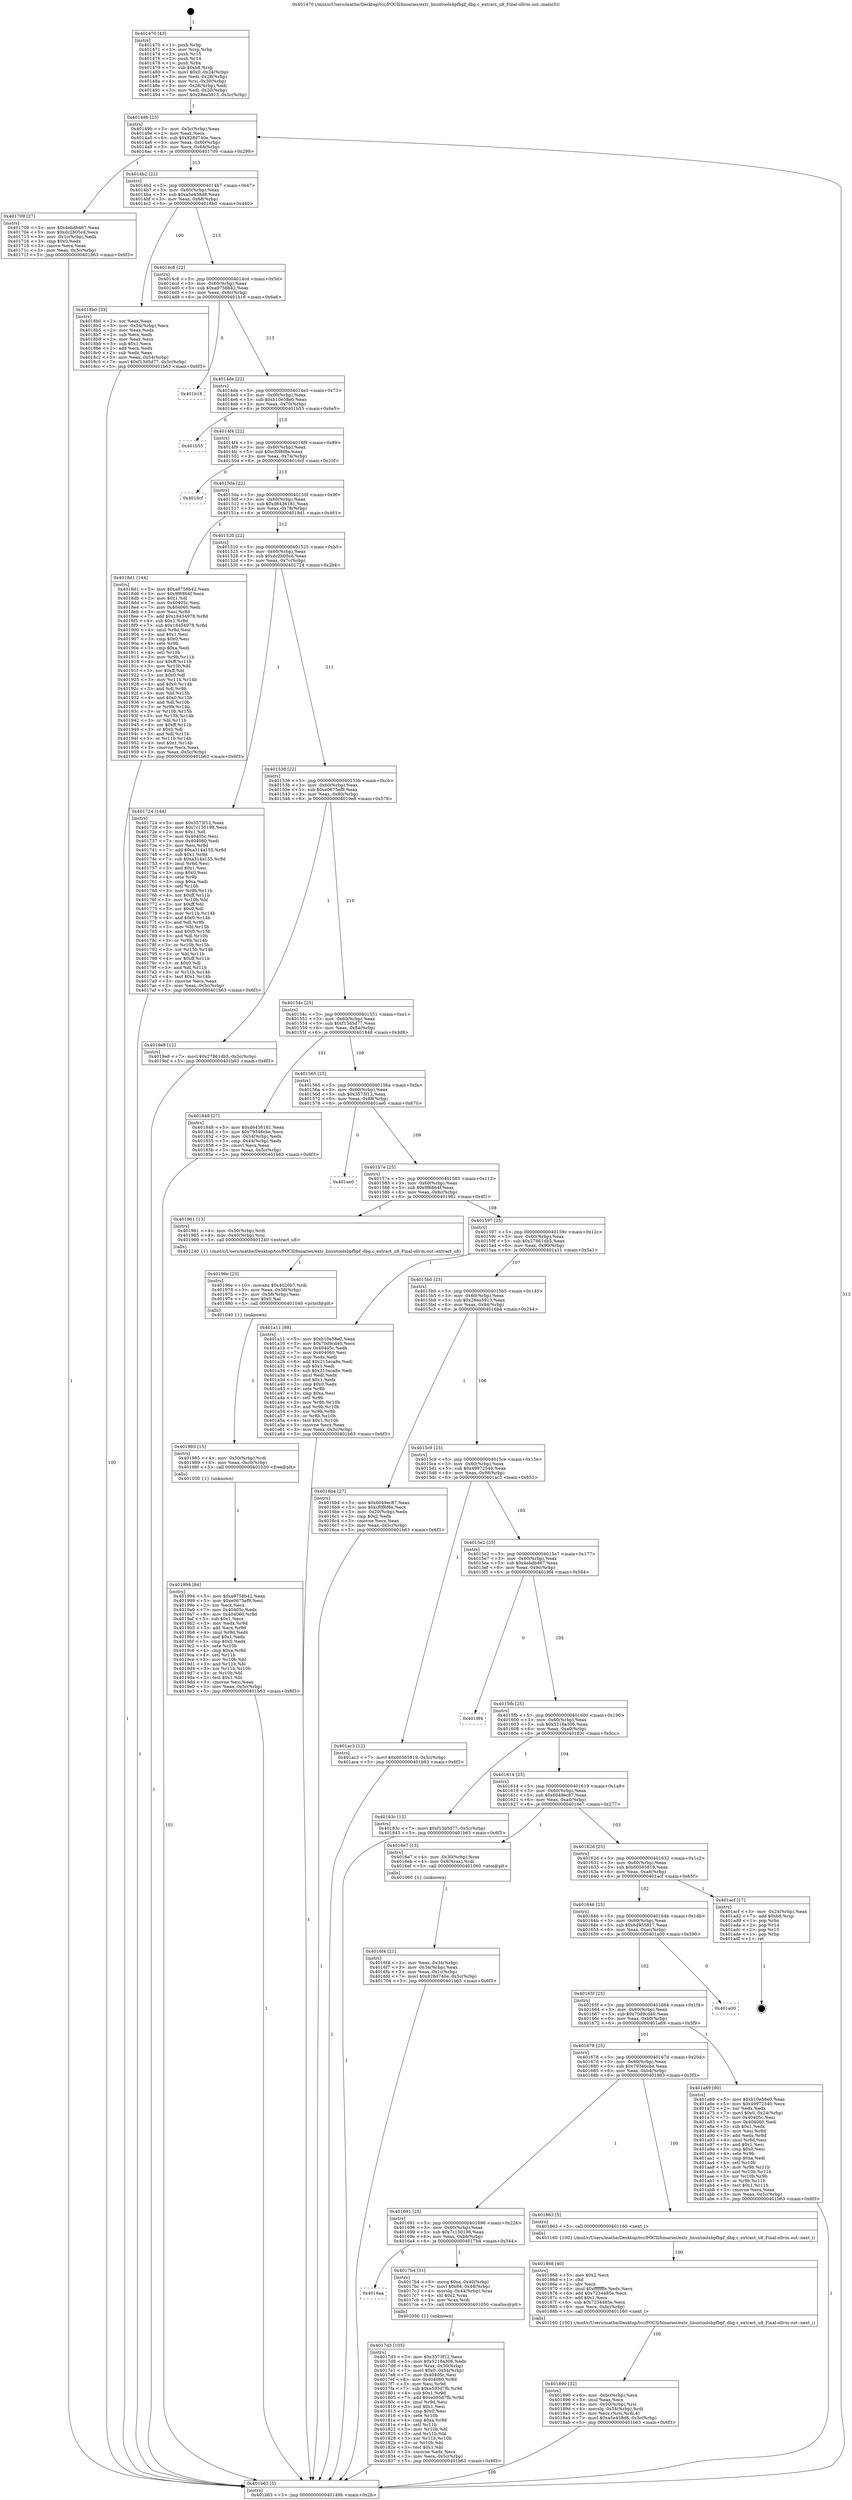 digraph "0x401470" {
  label = "0x401470 (/mnt/c/Users/mathe/Desktop/tcc/POCII/binaries/extr_linuxtoolsbpfbpf_dbg.c_extract_u8_Final-ollvm.out::main(0))"
  labelloc = "t"
  node[shape=record]

  Entry [label="",width=0.3,height=0.3,shape=circle,fillcolor=black,style=filled]
  "0x40149b" [label="{
     0x40149b [23]\l
     | [instrs]\l
     &nbsp;&nbsp;0x40149b \<+3\>: mov -0x5c(%rbp),%eax\l
     &nbsp;&nbsp;0x40149e \<+2\>: mov %eax,%ecx\l
     &nbsp;&nbsp;0x4014a0 \<+6\>: sub $0x828d740e,%ecx\l
     &nbsp;&nbsp;0x4014a6 \<+3\>: mov %eax,-0x60(%rbp)\l
     &nbsp;&nbsp;0x4014a9 \<+3\>: mov %ecx,-0x64(%rbp)\l
     &nbsp;&nbsp;0x4014ac \<+6\>: je 0000000000401709 \<main+0x299\>\l
  }"]
  "0x401709" [label="{
     0x401709 [27]\l
     | [instrs]\l
     &nbsp;&nbsp;0x401709 \<+5\>: mov $0x4ebdb467,%eax\l
     &nbsp;&nbsp;0x40170e \<+5\>: mov $0xdc2b05cd,%ecx\l
     &nbsp;&nbsp;0x401713 \<+3\>: mov -0x1c(%rbp),%edx\l
     &nbsp;&nbsp;0x401716 \<+3\>: cmp $0x0,%edx\l
     &nbsp;&nbsp;0x401719 \<+3\>: cmove %ecx,%eax\l
     &nbsp;&nbsp;0x40171c \<+3\>: mov %eax,-0x5c(%rbp)\l
     &nbsp;&nbsp;0x40171f \<+5\>: jmp 0000000000401b63 \<main+0x6f3\>\l
  }"]
  "0x4014b2" [label="{
     0x4014b2 [22]\l
     | [instrs]\l
     &nbsp;&nbsp;0x4014b2 \<+5\>: jmp 00000000004014b7 \<main+0x47\>\l
     &nbsp;&nbsp;0x4014b7 \<+3\>: mov -0x60(%rbp),%eax\l
     &nbsp;&nbsp;0x4014ba \<+5\>: sub $0xa5e458d8,%eax\l
     &nbsp;&nbsp;0x4014bf \<+3\>: mov %eax,-0x68(%rbp)\l
     &nbsp;&nbsp;0x4014c2 \<+6\>: je 00000000004018b0 \<main+0x440\>\l
  }"]
  Exit [label="",width=0.3,height=0.3,shape=circle,fillcolor=black,style=filled,peripheries=2]
  "0x4018b0" [label="{
     0x4018b0 [33]\l
     | [instrs]\l
     &nbsp;&nbsp;0x4018b0 \<+2\>: xor %eax,%eax\l
     &nbsp;&nbsp;0x4018b2 \<+3\>: mov -0x54(%rbp),%ecx\l
     &nbsp;&nbsp;0x4018b5 \<+2\>: mov %eax,%edx\l
     &nbsp;&nbsp;0x4018b7 \<+2\>: sub %ecx,%edx\l
     &nbsp;&nbsp;0x4018b9 \<+2\>: mov %eax,%ecx\l
     &nbsp;&nbsp;0x4018bb \<+3\>: sub $0x1,%ecx\l
     &nbsp;&nbsp;0x4018be \<+2\>: add %ecx,%edx\l
     &nbsp;&nbsp;0x4018c0 \<+2\>: sub %edx,%eax\l
     &nbsp;&nbsp;0x4018c2 \<+3\>: mov %eax,-0x54(%rbp)\l
     &nbsp;&nbsp;0x4018c5 \<+7\>: movl $0xf13d5d77,-0x5c(%rbp)\l
     &nbsp;&nbsp;0x4018cc \<+5\>: jmp 0000000000401b63 \<main+0x6f3\>\l
  }"]
  "0x4014c8" [label="{
     0x4014c8 [22]\l
     | [instrs]\l
     &nbsp;&nbsp;0x4014c8 \<+5\>: jmp 00000000004014cd \<main+0x5d\>\l
     &nbsp;&nbsp;0x4014cd \<+3\>: mov -0x60(%rbp),%eax\l
     &nbsp;&nbsp;0x4014d0 \<+5\>: sub $0xa9758b42,%eax\l
     &nbsp;&nbsp;0x4014d5 \<+3\>: mov %eax,-0x6c(%rbp)\l
     &nbsp;&nbsp;0x4014d8 \<+6\>: je 0000000000401b16 \<main+0x6a6\>\l
  }"]
  "0x401994" [label="{
     0x401994 [84]\l
     | [instrs]\l
     &nbsp;&nbsp;0x401994 \<+5\>: mov $0xa9758b42,%eax\l
     &nbsp;&nbsp;0x401999 \<+5\>: mov $0xe0675ef9,%esi\l
     &nbsp;&nbsp;0x40199e \<+2\>: xor %ecx,%ecx\l
     &nbsp;&nbsp;0x4019a0 \<+7\>: mov 0x40405c,%edx\l
     &nbsp;&nbsp;0x4019a7 \<+8\>: mov 0x404060,%r8d\l
     &nbsp;&nbsp;0x4019af \<+3\>: sub $0x1,%ecx\l
     &nbsp;&nbsp;0x4019b2 \<+3\>: mov %edx,%r9d\l
     &nbsp;&nbsp;0x4019b5 \<+3\>: add %ecx,%r9d\l
     &nbsp;&nbsp;0x4019b8 \<+4\>: imul %r9d,%edx\l
     &nbsp;&nbsp;0x4019bc \<+3\>: and $0x1,%edx\l
     &nbsp;&nbsp;0x4019bf \<+3\>: cmp $0x0,%edx\l
     &nbsp;&nbsp;0x4019c2 \<+4\>: sete %r10b\l
     &nbsp;&nbsp;0x4019c6 \<+4\>: cmp $0xa,%r8d\l
     &nbsp;&nbsp;0x4019ca \<+4\>: setl %r11b\l
     &nbsp;&nbsp;0x4019ce \<+3\>: mov %r10b,%bl\l
     &nbsp;&nbsp;0x4019d1 \<+3\>: and %r11b,%bl\l
     &nbsp;&nbsp;0x4019d4 \<+3\>: xor %r11b,%r10b\l
     &nbsp;&nbsp;0x4019d7 \<+3\>: or %r10b,%bl\l
     &nbsp;&nbsp;0x4019da \<+3\>: test $0x1,%bl\l
     &nbsp;&nbsp;0x4019dd \<+3\>: cmovne %esi,%eax\l
     &nbsp;&nbsp;0x4019e0 \<+3\>: mov %eax,-0x5c(%rbp)\l
     &nbsp;&nbsp;0x4019e3 \<+5\>: jmp 0000000000401b63 \<main+0x6f3\>\l
  }"]
  "0x401b16" [label="{
     0x401b16\l
  }", style=dashed]
  "0x4014de" [label="{
     0x4014de [22]\l
     | [instrs]\l
     &nbsp;&nbsp;0x4014de \<+5\>: jmp 00000000004014e3 \<main+0x73\>\l
     &nbsp;&nbsp;0x4014e3 \<+3\>: mov -0x60(%rbp),%eax\l
     &nbsp;&nbsp;0x4014e6 \<+5\>: sub $0xb10e58e0,%eax\l
     &nbsp;&nbsp;0x4014eb \<+3\>: mov %eax,-0x70(%rbp)\l
     &nbsp;&nbsp;0x4014ee \<+6\>: je 0000000000401b55 \<main+0x6e5\>\l
  }"]
  "0x401985" [label="{
     0x401985 [15]\l
     | [instrs]\l
     &nbsp;&nbsp;0x401985 \<+4\>: mov -0x50(%rbp),%rdi\l
     &nbsp;&nbsp;0x401989 \<+6\>: mov %eax,-0xc0(%rbp)\l
     &nbsp;&nbsp;0x40198f \<+5\>: call 0000000000401030 \<free@plt\>\l
     | [calls]\l
     &nbsp;&nbsp;0x401030 \{1\} (unknown)\l
  }"]
  "0x401b55" [label="{
     0x401b55\l
  }", style=dashed]
  "0x4014f4" [label="{
     0x4014f4 [22]\l
     | [instrs]\l
     &nbsp;&nbsp;0x4014f4 \<+5\>: jmp 00000000004014f9 \<main+0x89\>\l
     &nbsp;&nbsp;0x4014f9 \<+3\>: mov -0x60(%rbp),%eax\l
     &nbsp;&nbsp;0x4014fc \<+5\>: sub $0xcf0f6f8e,%eax\l
     &nbsp;&nbsp;0x401501 \<+3\>: mov %eax,-0x74(%rbp)\l
     &nbsp;&nbsp;0x401504 \<+6\>: je 00000000004016cf \<main+0x25f\>\l
  }"]
  "0x40196e" [label="{
     0x40196e [23]\l
     | [instrs]\l
     &nbsp;&nbsp;0x40196e \<+10\>: movabs $0x4020b7,%rdi\l
     &nbsp;&nbsp;0x401978 \<+3\>: mov %eax,-0x58(%rbp)\l
     &nbsp;&nbsp;0x40197b \<+3\>: mov -0x58(%rbp),%esi\l
     &nbsp;&nbsp;0x40197e \<+2\>: mov $0x0,%al\l
     &nbsp;&nbsp;0x401980 \<+5\>: call 0000000000401040 \<printf@plt\>\l
     | [calls]\l
     &nbsp;&nbsp;0x401040 \{1\} (unknown)\l
  }"]
  "0x4016cf" [label="{
     0x4016cf\l
  }", style=dashed]
  "0x40150a" [label="{
     0x40150a [22]\l
     | [instrs]\l
     &nbsp;&nbsp;0x40150a \<+5\>: jmp 000000000040150f \<main+0x9f\>\l
     &nbsp;&nbsp;0x40150f \<+3\>: mov -0x60(%rbp),%eax\l
     &nbsp;&nbsp;0x401512 \<+5\>: sub $0xd6436181,%eax\l
     &nbsp;&nbsp;0x401517 \<+3\>: mov %eax,-0x78(%rbp)\l
     &nbsp;&nbsp;0x40151a \<+6\>: je 00000000004018d1 \<main+0x461\>\l
  }"]
  "0x401890" [label="{
     0x401890 [32]\l
     | [instrs]\l
     &nbsp;&nbsp;0x401890 \<+6\>: mov -0xbc(%rbp),%ecx\l
     &nbsp;&nbsp;0x401896 \<+3\>: imul %eax,%ecx\l
     &nbsp;&nbsp;0x401899 \<+4\>: mov -0x50(%rbp),%rsi\l
     &nbsp;&nbsp;0x40189d \<+4\>: movslq -0x54(%rbp),%rdi\l
     &nbsp;&nbsp;0x4018a1 \<+3\>: mov %ecx,(%rsi,%rdi,4)\l
     &nbsp;&nbsp;0x4018a4 \<+7\>: movl $0xa5e458d8,-0x5c(%rbp)\l
     &nbsp;&nbsp;0x4018ab \<+5\>: jmp 0000000000401b63 \<main+0x6f3\>\l
  }"]
  "0x4018d1" [label="{
     0x4018d1 [144]\l
     | [instrs]\l
     &nbsp;&nbsp;0x4018d1 \<+5\>: mov $0xa9758b42,%eax\l
     &nbsp;&nbsp;0x4018d6 \<+5\>: mov $0x9f6864f,%ecx\l
     &nbsp;&nbsp;0x4018db \<+2\>: mov $0x1,%dl\l
     &nbsp;&nbsp;0x4018dd \<+7\>: mov 0x40405c,%esi\l
     &nbsp;&nbsp;0x4018e4 \<+7\>: mov 0x404060,%edi\l
     &nbsp;&nbsp;0x4018eb \<+3\>: mov %esi,%r8d\l
     &nbsp;&nbsp;0x4018ee \<+7\>: add $0x18454978,%r8d\l
     &nbsp;&nbsp;0x4018f5 \<+4\>: sub $0x1,%r8d\l
     &nbsp;&nbsp;0x4018f9 \<+7\>: sub $0x18454978,%r8d\l
     &nbsp;&nbsp;0x401900 \<+4\>: imul %r8d,%esi\l
     &nbsp;&nbsp;0x401904 \<+3\>: and $0x1,%esi\l
     &nbsp;&nbsp;0x401907 \<+3\>: cmp $0x0,%esi\l
     &nbsp;&nbsp;0x40190a \<+4\>: sete %r9b\l
     &nbsp;&nbsp;0x40190e \<+3\>: cmp $0xa,%edi\l
     &nbsp;&nbsp;0x401911 \<+4\>: setl %r10b\l
     &nbsp;&nbsp;0x401915 \<+3\>: mov %r9b,%r11b\l
     &nbsp;&nbsp;0x401918 \<+4\>: xor $0xff,%r11b\l
     &nbsp;&nbsp;0x40191c \<+3\>: mov %r10b,%bl\l
     &nbsp;&nbsp;0x40191f \<+3\>: xor $0xff,%bl\l
     &nbsp;&nbsp;0x401922 \<+3\>: xor $0x0,%dl\l
     &nbsp;&nbsp;0x401925 \<+3\>: mov %r11b,%r14b\l
     &nbsp;&nbsp;0x401928 \<+4\>: and $0x0,%r14b\l
     &nbsp;&nbsp;0x40192c \<+3\>: and %dl,%r9b\l
     &nbsp;&nbsp;0x40192f \<+3\>: mov %bl,%r15b\l
     &nbsp;&nbsp;0x401932 \<+4\>: and $0x0,%r15b\l
     &nbsp;&nbsp;0x401936 \<+3\>: and %dl,%r10b\l
     &nbsp;&nbsp;0x401939 \<+3\>: or %r9b,%r14b\l
     &nbsp;&nbsp;0x40193c \<+3\>: or %r10b,%r15b\l
     &nbsp;&nbsp;0x40193f \<+3\>: xor %r15b,%r14b\l
     &nbsp;&nbsp;0x401942 \<+3\>: or %bl,%r11b\l
     &nbsp;&nbsp;0x401945 \<+4\>: xor $0xff,%r11b\l
     &nbsp;&nbsp;0x401949 \<+3\>: or $0x0,%dl\l
     &nbsp;&nbsp;0x40194c \<+3\>: and %dl,%r11b\l
     &nbsp;&nbsp;0x40194f \<+3\>: or %r11b,%r14b\l
     &nbsp;&nbsp;0x401952 \<+4\>: test $0x1,%r14b\l
     &nbsp;&nbsp;0x401956 \<+3\>: cmovne %ecx,%eax\l
     &nbsp;&nbsp;0x401959 \<+3\>: mov %eax,-0x5c(%rbp)\l
     &nbsp;&nbsp;0x40195c \<+5\>: jmp 0000000000401b63 \<main+0x6f3\>\l
  }"]
  "0x401520" [label="{
     0x401520 [22]\l
     | [instrs]\l
     &nbsp;&nbsp;0x401520 \<+5\>: jmp 0000000000401525 \<main+0xb5\>\l
     &nbsp;&nbsp;0x401525 \<+3\>: mov -0x60(%rbp),%eax\l
     &nbsp;&nbsp;0x401528 \<+5\>: sub $0xdc2b05cd,%eax\l
     &nbsp;&nbsp;0x40152d \<+3\>: mov %eax,-0x7c(%rbp)\l
     &nbsp;&nbsp;0x401530 \<+6\>: je 0000000000401724 \<main+0x2b4\>\l
  }"]
  "0x401868" [label="{
     0x401868 [40]\l
     | [instrs]\l
     &nbsp;&nbsp;0x401868 \<+5\>: mov $0x2,%ecx\l
     &nbsp;&nbsp;0x40186d \<+1\>: cltd\l
     &nbsp;&nbsp;0x40186e \<+2\>: idiv %ecx\l
     &nbsp;&nbsp;0x401870 \<+6\>: imul $0xfffffffe,%edx,%ecx\l
     &nbsp;&nbsp;0x401876 \<+6\>: add $0x7234485e,%ecx\l
     &nbsp;&nbsp;0x40187c \<+3\>: add $0x1,%ecx\l
     &nbsp;&nbsp;0x40187f \<+6\>: sub $0x7234485e,%ecx\l
     &nbsp;&nbsp;0x401885 \<+6\>: mov %ecx,-0xbc(%rbp)\l
     &nbsp;&nbsp;0x40188b \<+5\>: call 0000000000401160 \<next_i\>\l
     | [calls]\l
     &nbsp;&nbsp;0x401160 \{100\} (/mnt/c/Users/mathe/Desktop/tcc/POCII/binaries/extr_linuxtoolsbpfbpf_dbg.c_extract_u8_Final-ollvm.out::next_i)\l
  }"]
  "0x401724" [label="{
     0x401724 [144]\l
     | [instrs]\l
     &nbsp;&nbsp;0x401724 \<+5\>: mov $0x3573f12,%eax\l
     &nbsp;&nbsp;0x401729 \<+5\>: mov $0x7c150198,%ecx\l
     &nbsp;&nbsp;0x40172e \<+2\>: mov $0x1,%dl\l
     &nbsp;&nbsp;0x401730 \<+7\>: mov 0x40405c,%esi\l
     &nbsp;&nbsp;0x401737 \<+7\>: mov 0x404060,%edi\l
     &nbsp;&nbsp;0x40173e \<+3\>: mov %esi,%r8d\l
     &nbsp;&nbsp;0x401741 \<+7\>: add $0xa314a155,%r8d\l
     &nbsp;&nbsp;0x401748 \<+4\>: sub $0x1,%r8d\l
     &nbsp;&nbsp;0x40174c \<+7\>: sub $0xa314a155,%r8d\l
     &nbsp;&nbsp;0x401753 \<+4\>: imul %r8d,%esi\l
     &nbsp;&nbsp;0x401757 \<+3\>: and $0x1,%esi\l
     &nbsp;&nbsp;0x40175a \<+3\>: cmp $0x0,%esi\l
     &nbsp;&nbsp;0x40175d \<+4\>: sete %r9b\l
     &nbsp;&nbsp;0x401761 \<+3\>: cmp $0xa,%edi\l
     &nbsp;&nbsp;0x401764 \<+4\>: setl %r10b\l
     &nbsp;&nbsp;0x401768 \<+3\>: mov %r9b,%r11b\l
     &nbsp;&nbsp;0x40176b \<+4\>: xor $0xff,%r11b\l
     &nbsp;&nbsp;0x40176f \<+3\>: mov %r10b,%bl\l
     &nbsp;&nbsp;0x401772 \<+3\>: xor $0xff,%bl\l
     &nbsp;&nbsp;0x401775 \<+3\>: xor $0x0,%dl\l
     &nbsp;&nbsp;0x401778 \<+3\>: mov %r11b,%r14b\l
     &nbsp;&nbsp;0x40177b \<+4\>: and $0x0,%r14b\l
     &nbsp;&nbsp;0x40177f \<+3\>: and %dl,%r9b\l
     &nbsp;&nbsp;0x401782 \<+3\>: mov %bl,%r15b\l
     &nbsp;&nbsp;0x401785 \<+4\>: and $0x0,%r15b\l
     &nbsp;&nbsp;0x401789 \<+3\>: and %dl,%r10b\l
     &nbsp;&nbsp;0x40178c \<+3\>: or %r9b,%r14b\l
     &nbsp;&nbsp;0x40178f \<+3\>: or %r10b,%r15b\l
     &nbsp;&nbsp;0x401792 \<+3\>: xor %r15b,%r14b\l
     &nbsp;&nbsp;0x401795 \<+3\>: or %bl,%r11b\l
     &nbsp;&nbsp;0x401798 \<+4\>: xor $0xff,%r11b\l
     &nbsp;&nbsp;0x40179c \<+3\>: or $0x0,%dl\l
     &nbsp;&nbsp;0x40179f \<+3\>: and %dl,%r11b\l
     &nbsp;&nbsp;0x4017a2 \<+3\>: or %r11b,%r14b\l
     &nbsp;&nbsp;0x4017a5 \<+4\>: test $0x1,%r14b\l
     &nbsp;&nbsp;0x4017a9 \<+3\>: cmovne %ecx,%eax\l
     &nbsp;&nbsp;0x4017ac \<+3\>: mov %eax,-0x5c(%rbp)\l
     &nbsp;&nbsp;0x4017af \<+5\>: jmp 0000000000401b63 \<main+0x6f3\>\l
  }"]
  "0x401536" [label="{
     0x401536 [22]\l
     | [instrs]\l
     &nbsp;&nbsp;0x401536 \<+5\>: jmp 000000000040153b \<main+0xcb\>\l
     &nbsp;&nbsp;0x40153b \<+3\>: mov -0x60(%rbp),%eax\l
     &nbsp;&nbsp;0x40153e \<+5\>: sub $0xe0675ef9,%eax\l
     &nbsp;&nbsp;0x401543 \<+3\>: mov %eax,-0x80(%rbp)\l
     &nbsp;&nbsp;0x401546 \<+6\>: je 00000000004019e8 \<main+0x578\>\l
  }"]
  "0x4017d3" [label="{
     0x4017d3 [105]\l
     | [instrs]\l
     &nbsp;&nbsp;0x4017d3 \<+5\>: mov $0x3573f12,%ecx\l
     &nbsp;&nbsp;0x4017d8 \<+5\>: mov $0x5218a306,%edx\l
     &nbsp;&nbsp;0x4017dd \<+4\>: mov %rax,-0x50(%rbp)\l
     &nbsp;&nbsp;0x4017e1 \<+7\>: movl $0x0,-0x54(%rbp)\l
     &nbsp;&nbsp;0x4017e8 \<+7\>: mov 0x40405c,%esi\l
     &nbsp;&nbsp;0x4017ef \<+8\>: mov 0x404060,%r8d\l
     &nbsp;&nbsp;0x4017f7 \<+3\>: mov %esi,%r9d\l
     &nbsp;&nbsp;0x4017fa \<+7\>: sub $0xe595d7fb,%r9d\l
     &nbsp;&nbsp;0x401801 \<+4\>: sub $0x1,%r9d\l
     &nbsp;&nbsp;0x401805 \<+7\>: add $0xe595d7fb,%r9d\l
     &nbsp;&nbsp;0x40180c \<+4\>: imul %r9d,%esi\l
     &nbsp;&nbsp;0x401810 \<+3\>: and $0x1,%esi\l
     &nbsp;&nbsp;0x401813 \<+3\>: cmp $0x0,%esi\l
     &nbsp;&nbsp;0x401816 \<+4\>: sete %r10b\l
     &nbsp;&nbsp;0x40181a \<+4\>: cmp $0xa,%r8d\l
     &nbsp;&nbsp;0x40181e \<+4\>: setl %r11b\l
     &nbsp;&nbsp;0x401822 \<+3\>: mov %r10b,%bl\l
     &nbsp;&nbsp;0x401825 \<+3\>: and %r11b,%bl\l
     &nbsp;&nbsp;0x401828 \<+3\>: xor %r11b,%r10b\l
     &nbsp;&nbsp;0x40182b \<+3\>: or %r10b,%bl\l
     &nbsp;&nbsp;0x40182e \<+3\>: test $0x1,%bl\l
     &nbsp;&nbsp;0x401831 \<+3\>: cmovne %edx,%ecx\l
     &nbsp;&nbsp;0x401834 \<+3\>: mov %ecx,-0x5c(%rbp)\l
     &nbsp;&nbsp;0x401837 \<+5\>: jmp 0000000000401b63 \<main+0x6f3\>\l
  }"]
  "0x4019e8" [label="{
     0x4019e8 [12]\l
     | [instrs]\l
     &nbsp;&nbsp;0x4019e8 \<+7\>: movl $0x27861db5,-0x5c(%rbp)\l
     &nbsp;&nbsp;0x4019ef \<+5\>: jmp 0000000000401b63 \<main+0x6f3\>\l
  }"]
  "0x40154c" [label="{
     0x40154c [25]\l
     | [instrs]\l
     &nbsp;&nbsp;0x40154c \<+5\>: jmp 0000000000401551 \<main+0xe1\>\l
     &nbsp;&nbsp;0x401551 \<+3\>: mov -0x60(%rbp),%eax\l
     &nbsp;&nbsp;0x401554 \<+5\>: sub $0xf13d5d77,%eax\l
     &nbsp;&nbsp;0x401559 \<+6\>: mov %eax,-0x84(%rbp)\l
     &nbsp;&nbsp;0x40155f \<+6\>: je 0000000000401848 \<main+0x3d8\>\l
  }"]
  "0x4016aa" [label="{
     0x4016aa\l
  }", style=dashed]
  "0x401848" [label="{
     0x401848 [27]\l
     | [instrs]\l
     &nbsp;&nbsp;0x401848 \<+5\>: mov $0xd6436181,%eax\l
     &nbsp;&nbsp;0x40184d \<+5\>: mov $0x79346cbe,%ecx\l
     &nbsp;&nbsp;0x401852 \<+3\>: mov -0x54(%rbp),%edx\l
     &nbsp;&nbsp;0x401855 \<+3\>: cmp -0x44(%rbp),%edx\l
     &nbsp;&nbsp;0x401858 \<+3\>: cmovl %ecx,%eax\l
     &nbsp;&nbsp;0x40185b \<+3\>: mov %eax,-0x5c(%rbp)\l
     &nbsp;&nbsp;0x40185e \<+5\>: jmp 0000000000401b63 \<main+0x6f3\>\l
  }"]
  "0x401565" [label="{
     0x401565 [25]\l
     | [instrs]\l
     &nbsp;&nbsp;0x401565 \<+5\>: jmp 000000000040156a \<main+0xfa\>\l
     &nbsp;&nbsp;0x40156a \<+3\>: mov -0x60(%rbp),%eax\l
     &nbsp;&nbsp;0x40156d \<+5\>: sub $0x3573f12,%eax\l
     &nbsp;&nbsp;0x401572 \<+6\>: mov %eax,-0x88(%rbp)\l
     &nbsp;&nbsp;0x401578 \<+6\>: je 0000000000401ae0 \<main+0x670\>\l
  }"]
  "0x4017b4" [label="{
     0x4017b4 [31]\l
     | [instrs]\l
     &nbsp;&nbsp;0x4017b4 \<+8\>: movq $0xa,-0x40(%rbp)\l
     &nbsp;&nbsp;0x4017bc \<+7\>: movl $0x64,-0x44(%rbp)\l
     &nbsp;&nbsp;0x4017c3 \<+4\>: movslq -0x44(%rbp),%rax\l
     &nbsp;&nbsp;0x4017c7 \<+4\>: shl $0x2,%rax\l
     &nbsp;&nbsp;0x4017cb \<+3\>: mov %rax,%rdi\l
     &nbsp;&nbsp;0x4017ce \<+5\>: call 0000000000401050 \<malloc@plt\>\l
     | [calls]\l
     &nbsp;&nbsp;0x401050 \{1\} (unknown)\l
  }"]
  "0x401ae0" [label="{
     0x401ae0\l
  }", style=dashed]
  "0x40157e" [label="{
     0x40157e [25]\l
     | [instrs]\l
     &nbsp;&nbsp;0x40157e \<+5\>: jmp 0000000000401583 \<main+0x113\>\l
     &nbsp;&nbsp;0x401583 \<+3\>: mov -0x60(%rbp),%eax\l
     &nbsp;&nbsp;0x401586 \<+5\>: sub $0x9f6864f,%eax\l
     &nbsp;&nbsp;0x40158b \<+6\>: mov %eax,-0x8c(%rbp)\l
     &nbsp;&nbsp;0x401591 \<+6\>: je 0000000000401961 \<main+0x4f1\>\l
  }"]
  "0x401691" [label="{
     0x401691 [25]\l
     | [instrs]\l
     &nbsp;&nbsp;0x401691 \<+5\>: jmp 0000000000401696 \<main+0x226\>\l
     &nbsp;&nbsp;0x401696 \<+3\>: mov -0x60(%rbp),%eax\l
     &nbsp;&nbsp;0x401699 \<+5\>: sub $0x7c150198,%eax\l
     &nbsp;&nbsp;0x40169e \<+6\>: mov %eax,-0xb8(%rbp)\l
     &nbsp;&nbsp;0x4016a4 \<+6\>: je 00000000004017b4 \<main+0x344\>\l
  }"]
  "0x401961" [label="{
     0x401961 [13]\l
     | [instrs]\l
     &nbsp;&nbsp;0x401961 \<+4\>: mov -0x50(%rbp),%rdi\l
     &nbsp;&nbsp;0x401965 \<+4\>: mov -0x40(%rbp),%rsi\l
     &nbsp;&nbsp;0x401969 \<+5\>: call 0000000000401240 \<extract_u8\>\l
     | [calls]\l
     &nbsp;&nbsp;0x401240 \{1\} (/mnt/c/Users/mathe/Desktop/tcc/POCII/binaries/extr_linuxtoolsbpfbpf_dbg.c_extract_u8_Final-ollvm.out::extract_u8)\l
  }"]
  "0x401597" [label="{
     0x401597 [25]\l
     | [instrs]\l
     &nbsp;&nbsp;0x401597 \<+5\>: jmp 000000000040159c \<main+0x12c\>\l
     &nbsp;&nbsp;0x40159c \<+3\>: mov -0x60(%rbp),%eax\l
     &nbsp;&nbsp;0x40159f \<+5\>: sub $0x27861db5,%eax\l
     &nbsp;&nbsp;0x4015a4 \<+6\>: mov %eax,-0x90(%rbp)\l
     &nbsp;&nbsp;0x4015aa \<+6\>: je 0000000000401a11 \<main+0x5a1\>\l
  }"]
  "0x401863" [label="{
     0x401863 [5]\l
     | [instrs]\l
     &nbsp;&nbsp;0x401863 \<+5\>: call 0000000000401160 \<next_i\>\l
     | [calls]\l
     &nbsp;&nbsp;0x401160 \{100\} (/mnt/c/Users/mathe/Desktop/tcc/POCII/binaries/extr_linuxtoolsbpfbpf_dbg.c_extract_u8_Final-ollvm.out::next_i)\l
  }"]
  "0x401a11" [label="{
     0x401a11 [88]\l
     | [instrs]\l
     &nbsp;&nbsp;0x401a11 \<+5\>: mov $0xb10e58e0,%eax\l
     &nbsp;&nbsp;0x401a16 \<+5\>: mov $0x70d9cd40,%ecx\l
     &nbsp;&nbsp;0x401a1b \<+7\>: mov 0x40405c,%edx\l
     &nbsp;&nbsp;0x401a22 \<+7\>: mov 0x404060,%esi\l
     &nbsp;&nbsp;0x401a29 \<+2\>: mov %edx,%edi\l
     &nbsp;&nbsp;0x401a2b \<+6\>: add $0x215eca8e,%edi\l
     &nbsp;&nbsp;0x401a31 \<+3\>: sub $0x1,%edi\l
     &nbsp;&nbsp;0x401a34 \<+6\>: sub $0x215eca8e,%edi\l
     &nbsp;&nbsp;0x401a3a \<+3\>: imul %edi,%edx\l
     &nbsp;&nbsp;0x401a3d \<+3\>: and $0x1,%edx\l
     &nbsp;&nbsp;0x401a40 \<+3\>: cmp $0x0,%edx\l
     &nbsp;&nbsp;0x401a43 \<+4\>: sete %r8b\l
     &nbsp;&nbsp;0x401a47 \<+3\>: cmp $0xa,%esi\l
     &nbsp;&nbsp;0x401a4a \<+4\>: setl %r9b\l
     &nbsp;&nbsp;0x401a4e \<+3\>: mov %r8b,%r10b\l
     &nbsp;&nbsp;0x401a51 \<+3\>: and %r9b,%r10b\l
     &nbsp;&nbsp;0x401a54 \<+3\>: xor %r9b,%r8b\l
     &nbsp;&nbsp;0x401a57 \<+3\>: or %r8b,%r10b\l
     &nbsp;&nbsp;0x401a5a \<+4\>: test $0x1,%r10b\l
     &nbsp;&nbsp;0x401a5e \<+3\>: cmovne %ecx,%eax\l
     &nbsp;&nbsp;0x401a61 \<+3\>: mov %eax,-0x5c(%rbp)\l
     &nbsp;&nbsp;0x401a64 \<+5\>: jmp 0000000000401b63 \<main+0x6f3\>\l
  }"]
  "0x4015b0" [label="{
     0x4015b0 [25]\l
     | [instrs]\l
     &nbsp;&nbsp;0x4015b0 \<+5\>: jmp 00000000004015b5 \<main+0x145\>\l
     &nbsp;&nbsp;0x4015b5 \<+3\>: mov -0x60(%rbp),%eax\l
     &nbsp;&nbsp;0x4015b8 \<+5\>: sub $0x28ea5913,%eax\l
     &nbsp;&nbsp;0x4015bd \<+6\>: mov %eax,-0x94(%rbp)\l
     &nbsp;&nbsp;0x4015c3 \<+6\>: je 00000000004016b4 \<main+0x244\>\l
  }"]
  "0x401678" [label="{
     0x401678 [25]\l
     | [instrs]\l
     &nbsp;&nbsp;0x401678 \<+5\>: jmp 000000000040167d \<main+0x20d\>\l
     &nbsp;&nbsp;0x40167d \<+3\>: mov -0x60(%rbp),%eax\l
     &nbsp;&nbsp;0x401680 \<+5\>: sub $0x79346cbe,%eax\l
     &nbsp;&nbsp;0x401685 \<+6\>: mov %eax,-0xb4(%rbp)\l
     &nbsp;&nbsp;0x40168b \<+6\>: je 0000000000401863 \<main+0x3f3\>\l
  }"]
  "0x4016b4" [label="{
     0x4016b4 [27]\l
     | [instrs]\l
     &nbsp;&nbsp;0x4016b4 \<+5\>: mov $0x6049ec87,%eax\l
     &nbsp;&nbsp;0x4016b9 \<+5\>: mov $0xcf0f6f8e,%ecx\l
     &nbsp;&nbsp;0x4016be \<+3\>: mov -0x20(%rbp),%edx\l
     &nbsp;&nbsp;0x4016c1 \<+3\>: cmp $0x2,%edx\l
     &nbsp;&nbsp;0x4016c4 \<+3\>: cmovne %ecx,%eax\l
     &nbsp;&nbsp;0x4016c7 \<+3\>: mov %eax,-0x5c(%rbp)\l
     &nbsp;&nbsp;0x4016ca \<+5\>: jmp 0000000000401b63 \<main+0x6f3\>\l
  }"]
  "0x4015c9" [label="{
     0x4015c9 [25]\l
     | [instrs]\l
     &nbsp;&nbsp;0x4015c9 \<+5\>: jmp 00000000004015ce \<main+0x15e\>\l
     &nbsp;&nbsp;0x4015ce \<+3\>: mov -0x60(%rbp),%eax\l
     &nbsp;&nbsp;0x4015d1 \<+5\>: sub $0x49972540,%eax\l
     &nbsp;&nbsp;0x4015d6 \<+6\>: mov %eax,-0x98(%rbp)\l
     &nbsp;&nbsp;0x4015dc \<+6\>: je 0000000000401ac3 \<main+0x653\>\l
  }"]
  "0x401b63" [label="{
     0x401b63 [5]\l
     | [instrs]\l
     &nbsp;&nbsp;0x401b63 \<+5\>: jmp 000000000040149b \<main+0x2b\>\l
  }"]
  "0x401470" [label="{
     0x401470 [43]\l
     | [instrs]\l
     &nbsp;&nbsp;0x401470 \<+1\>: push %rbp\l
     &nbsp;&nbsp;0x401471 \<+3\>: mov %rsp,%rbp\l
     &nbsp;&nbsp;0x401474 \<+2\>: push %r15\l
     &nbsp;&nbsp;0x401476 \<+2\>: push %r14\l
     &nbsp;&nbsp;0x401478 \<+1\>: push %rbx\l
     &nbsp;&nbsp;0x401479 \<+7\>: sub $0xb8,%rsp\l
     &nbsp;&nbsp;0x401480 \<+7\>: movl $0x0,-0x24(%rbp)\l
     &nbsp;&nbsp;0x401487 \<+3\>: mov %edi,-0x28(%rbp)\l
     &nbsp;&nbsp;0x40148a \<+4\>: mov %rsi,-0x30(%rbp)\l
     &nbsp;&nbsp;0x40148e \<+3\>: mov -0x28(%rbp),%edi\l
     &nbsp;&nbsp;0x401491 \<+3\>: mov %edi,-0x20(%rbp)\l
     &nbsp;&nbsp;0x401494 \<+7\>: movl $0x28ea5913,-0x5c(%rbp)\l
  }"]
  "0x401a69" [label="{
     0x401a69 [90]\l
     | [instrs]\l
     &nbsp;&nbsp;0x401a69 \<+5\>: mov $0xb10e58e0,%eax\l
     &nbsp;&nbsp;0x401a6e \<+5\>: mov $0x49972540,%ecx\l
     &nbsp;&nbsp;0x401a73 \<+2\>: xor %edx,%edx\l
     &nbsp;&nbsp;0x401a75 \<+7\>: movl $0x0,-0x24(%rbp)\l
     &nbsp;&nbsp;0x401a7c \<+7\>: mov 0x40405c,%esi\l
     &nbsp;&nbsp;0x401a83 \<+7\>: mov 0x404060,%edi\l
     &nbsp;&nbsp;0x401a8a \<+3\>: sub $0x1,%edx\l
     &nbsp;&nbsp;0x401a8d \<+3\>: mov %esi,%r8d\l
     &nbsp;&nbsp;0x401a90 \<+3\>: add %edx,%r8d\l
     &nbsp;&nbsp;0x401a93 \<+4\>: imul %r8d,%esi\l
     &nbsp;&nbsp;0x401a97 \<+3\>: and $0x1,%esi\l
     &nbsp;&nbsp;0x401a9a \<+3\>: cmp $0x0,%esi\l
     &nbsp;&nbsp;0x401a9d \<+4\>: sete %r9b\l
     &nbsp;&nbsp;0x401aa1 \<+3\>: cmp $0xa,%edi\l
     &nbsp;&nbsp;0x401aa4 \<+4\>: setl %r10b\l
     &nbsp;&nbsp;0x401aa8 \<+3\>: mov %r9b,%r11b\l
     &nbsp;&nbsp;0x401aab \<+3\>: and %r10b,%r11b\l
     &nbsp;&nbsp;0x401aae \<+3\>: xor %r10b,%r9b\l
     &nbsp;&nbsp;0x401ab1 \<+3\>: or %r9b,%r11b\l
     &nbsp;&nbsp;0x401ab4 \<+4\>: test $0x1,%r11b\l
     &nbsp;&nbsp;0x401ab8 \<+3\>: cmovne %ecx,%eax\l
     &nbsp;&nbsp;0x401abb \<+3\>: mov %eax,-0x5c(%rbp)\l
     &nbsp;&nbsp;0x401abe \<+5\>: jmp 0000000000401b63 \<main+0x6f3\>\l
  }"]
  "0x401ac3" [label="{
     0x401ac3 [12]\l
     | [instrs]\l
     &nbsp;&nbsp;0x401ac3 \<+7\>: movl $0x60565819,-0x5c(%rbp)\l
     &nbsp;&nbsp;0x401aca \<+5\>: jmp 0000000000401b63 \<main+0x6f3\>\l
  }"]
  "0x4015e2" [label="{
     0x4015e2 [25]\l
     | [instrs]\l
     &nbsp;&nbsp;0x4015e2 \<+5\>: jmp 00000000004015e7 \<main+0x177\>\l
     &nbsp;&nbsp;0x4015e7 \<+3\>: mov -0x60(%rbp),%eax\l
     &nbsp;&nbsp;0x4015ea \<+5\>: sub $0x4ebdb467,%eax\l
     &nbsp;&nbsp;0x4015ef \<+6\>: mov %eax,-0x9c(%rbp)\l
     &nbsp;&nbsp;0x4015f5 \<+6\>: je 00000000004019f4 \<main+0x584\>\l
  }"]
  "0x40165f" [label="{
     0x40165f [25]\l
     | [instrs]\l
     &nbsp;&nbsp;0x40165f \<+5\>: jmp 0000000000401664 \<main+0x1f4\>\l
     &nbsp;&nbsp;0x401664 \<+3\>: mov -0x60(%rbp),%eax\l
     &nbsp;&nbsp;0x401667 \<+5\>: sub $0x70d9cd40,%eax\l
     &nbsp;&nbsp;0x40166c \<+6\>: mov %eax,-0xb0(%rbp)\l
     &nbsp;&nbsp;0x401672 \<+6\>: je 0000000000401a69 \<main+0x5f9\>\l
  }"]
  "0x4019f4" [label="{
     0x4019f4\l
  }", style=dashed]
  "0x4015fb" [label="{
     0x4015fb [25]\l
     | [instrs]\l
     &nbsp;&nbsp;0x4015fb \<+5\>: jmp 0000000000401600 \<main+0x190\>\l
     &nbsp;&nbsp;0x401600 \<+3\>: mov -0x60(%rbp),%eax\l
     &nbsp;&nbsp;0x401603 \<+5\>: sub $0x5218a306,%eax\l
     &nbsp;&nbsp;0x401608 \<+6\>: mov %eax,-0xa0(%rbp)\l
     &nbsp;&nbsp;0x40160e \<+6\>: je 000000000040183c \<main+0x3cc\>\l
  }"]
  "0x401a00" [label="{
     0x401a00\l
  }", style=dashed]
  "0x40183c" [label="{
     0x40183c [12]\l
     | [instrs]\l
     &nbsp;&nbsp;0x40183c \<+7\>: movl $0xf13d5d77,-0x5c(%rbp)\l
     &nbsp;&nbsp;0x401843 \<+5\>: jmp 0000000000401b63 \<main+0x6f3\>\l
  }"]
  "0x401614" [label="{
     0x401614 [25]\l
     | [instrs]\l
     &nbsp;&nbsp;0x401614 \<+5\>: jmp 0000000000401619 \<main+0x1a9\>\l
     &nbsp;&nbsp;0x401619 \<+3\>: mov -0x60(%rbp),%eax\l
     &nbsp;&nbsp;0x40161c \<+5\>: sub $0x6049ec87,%eax\l
     &nbsp;&nbsp;0x401621 \<+6\>: mov %eax,-0xa4(%rbp)\l
     &nbsp;&nbsp;0x401627 \<+6\>: je 00000000004016e7 \<main+0x277\>\l
  }"]
  "0x401646" [label="{
     0x401646 [25]\l
     | [instrs]\l
     &nbsp;&nbsp;0x401646 \<+5\>: jmp 000000000040164b \<main+0x1db\>\l
     &nbsp;&nbsp;0x40164b \<+3\>: mov -0x60(%rbp),%eax\l
     &nbsp;&nbsp;0x40164e \<+5\>: sub $0x6d955817,%eax\l
     &nbsp;&nbsp;0x401653 \<+6\>: mov %eax,-0xac(%rbp)\l
     &nbsp;&nbsp;0x401659 \<+6\>: je 0000000000401a00 \<main+0x590\>\l
  }"]
  "0x4016e7" [label="{
     0x4016e7 [13]\l
     | [instrs]\l
     &nbsp;&nbsp;0x4016e7 \<+4\>: mov -0x30(%rbp),%rax\l
     &nbsp;&nbsp;0x4016eb \<+4\>: mov 0x8(%rax),%rdi\l
     &nbsp;&nbsp;0x4016ef \<+5\>: call 0000000000401060 \<atoi@plt\>\l
     | [calls]\l
     &nbsp;&nbsp;0x401060 \{1\} (unknown)\l
  }"]
  "0x40162d" [label="{
     0x40162d [25]\l
     | [instrs]\l
     &nbsp;&nbsp;0x40162d \<+5\>: jmp 0000000000401632 \<main+0x1c2\>\l
     &nbsp;&nbsp;0x401632 \<+3\>: mov -0x60(%rbp),%eax\l
     &nbsp;&nbsp;0x401635 \<+5\>: sub $0x60565819,%eax\l
     &nbsp;&nbsp;0x40163a \<+6\>: mov %eax,-0xa8(%rbp)\l
     &nbsp;&nbsp;0x401640 \<+6\>: je 0000000000401acf \<main+0x65f\>\l
  }"]
  "0x4016f4" [label="{
     0x4016f4 [21]\l
     | [instrs]\l
     &nbsp;&nbsp;0x4016f4 \<+3\>: mov %eax,-0x34(%rbp)\l
     &nbsp;&nbsp;0x4016f7 \<+3\>: mov -0x34(%rbp),%eax\l
     &nbsp;&nbsp;0x4016fa \<+3\>: mov %eax,-0x1c(%rbp)\l
     &nbsp;&nbsp;0x4016fd \<+7\>: movl $0x828d740e,-0x5c(%rbp)\l
     &nbsp;&nbsp;0x401704 \<+5\>: jmp 0000000000401b63 \<main+0x6f3\>\l
  }"]
  "0x401acf" [label="{
     0x401acf [17]\l
     | [instrs]\l
     &nbsp;&nbsp;0x401acf \<+3\>: mov -0x24(%rbp),%eax\l
     &nbsp;&nbsp;0x401ad2 \<+7\>: add $0xb8,%rsp\l
     &nbsp;&nbsp;0x401ad9 \<+1\>: pop %rbx\l
     &nbsp;&nbsp;0x401ada \<+2\>: pop %r14\l
     &nbsp;&nbsp;0x401adc \<+2\>: pop %r15\l
     &nbsp;&nbsp;0x401ade \<+1\>: pop %rbp\l
     &nbsp;&nbsp;0x401adf \<+1\>: ret\l
  }"]
  Entry -> "0x401470" [label=" 1"]
  "0x40149b" -> "0x401709" [label=" 1"]
  "0x40149b" -> "0x4014b2" [label=" 313"]
  "0x401acf" -> Exit [label=" 1"]
  "0x4014b2" -> "0x4018b0" [label=" 100"]
  "0x4014b2" -> "0x4014c8" [label=" 213"]
  "0x401ac3" -> "0x401b63" [label=" 1"]
  "0x4014c8" -> "0x401b16" [label=" 0"]
  "0x4014c8" -> "0x4014de" [label=" 213"]
  "0x401a69" -> "0x401b63" [label=" 1"]
  "0x4014de" -> "0x401b55" [label=" 0"]
  "0x4014de" -> "0x4014f4" [label=" 213"]
  "0x401a11" -> "0x401b63" [label=" 1"]
  "0x4014f4" -> "0x4016cf" [label=" 0"]
  "0x4014f4" -> "0x40150a" [label=" 213"]
  "0x4019e8" -> "0x401b63" [label=" 1"]
  "0x40150a" -> "0x4018d1" [label=" 1"]
  "0x40150a" -> "0x401520" [label=" 212"]
  "0x401994" -> "0x401b63" [label=" 1"]
  "0x401520" -> "0x401724" [label=" 1"]
  "0x401520" -> "0x401536" [label=" 211"]
  "0x401985" -> "0x401994" [label=" 1"]
  "0x401536" -> "0x4019e8" [label=" 1"]
  "0x401536" -> "0x40154c" [label=" 210"]
  "0x40196e" -> "0x401985" [label=" 1"]
  "0x40154c" -> "0x401848" [label=" 101"]
  "0x40154c" -> "0x401565" [label=" 109"]
  "0x401961" -> "0x40196e" [label=" 1"]
  "0x401565" -> "0x401ae0" [label=" 0"]
  "0x401565" -> "0x40157e" [label=" 109"]
  "0x4018d1" -> "0x401b63" [label=" 1"]
  "0x40157e" -> "0x401961" [label=" 1"]
  "0x40157e" -> "0x401597" [label=" 108"]
  "0x401890" -> "0x401b63" [label=" 100"]
  "0x401597" -> "0x401a11" [label=" 1"]
  "0x401597" -> "0x4015b0" [label=" 107"]
  "0x401868" -> "0x401890" [label=" 100"]
  "0x4015b0" -> "0x4016b4" [label=" 1"]
  "0x4015b0" -> "0x4015c9" [label=" 106"]
  "0x4016b4" -> "0x401b63" [label=" 1"]
  "0x401470" -> "0x40149b" [label=" 1"]
  "0x401b63" -> "0x40149b" [label=" 313"]
  "0x401848" -> "0x401b63" [label=" 101"]
  "0x4015c9" -> "0x401ac3" [label=" 1"]
  "0x4015c9" -> "0x4015e2" [label=" 105"]
  "0x40183c" -> "0x401b63" [label=" 1"]
  "0x4015e2" -> "0x4019f4" [label=" 0"]
  "0x4015e2" -> "0x4015fb" [label=" 105"]
  "0x4017b4" -> "0x4017d3" [label=" 1"]
  "0x4015fb" -> "0x40183c" [label=" 1"]
  "0x4015fb" -> "0x401614" [label=" 104"]
  "0x401691" -> "0x4016aa" [label=" 0"]
  "0x401614" -> "0x4016e7" [label=" 1"]
  "0x401614" -> "0x40162d" [label=" 103"]
  "0x4016e7" -> "0x4016f4" [label=" 1"]
  "0x4016f4" -> "0x401b63" [label=" 1"]
  "0x401709" -> "0x401b63" [label=" 1"]
  "0x401724" -> "0x401b63" [label=" 1"]
  "0x4018b0" -> "0x401b63" [label=" 100"]
  "0x40162d" -> "0x401acf" [label=" 1"]
  "0x40162d" -> "0x401646" [label=" 102"]
  "0x401691" -> "0x4017b4" [label=" 1"]
  "0x401646" -> "0x401a00" [label=" 0"]
  "0x401646" -> "0x40165f" [label=" 102"]
  "0x4017d3" -> "0x401b63" [label=" 1"]
  "0x40165f" -> "0x401a69" [label=" 1"]
  "0x40165f" -> "0x401678" [label=" 101"]
  "0x401863" -> "0x401868" [label=" 100"]
  "0x401678" -> "0x401863" [label=" 100"]
  "0x401678" -> "0x401691" [label=" 1"]
}
